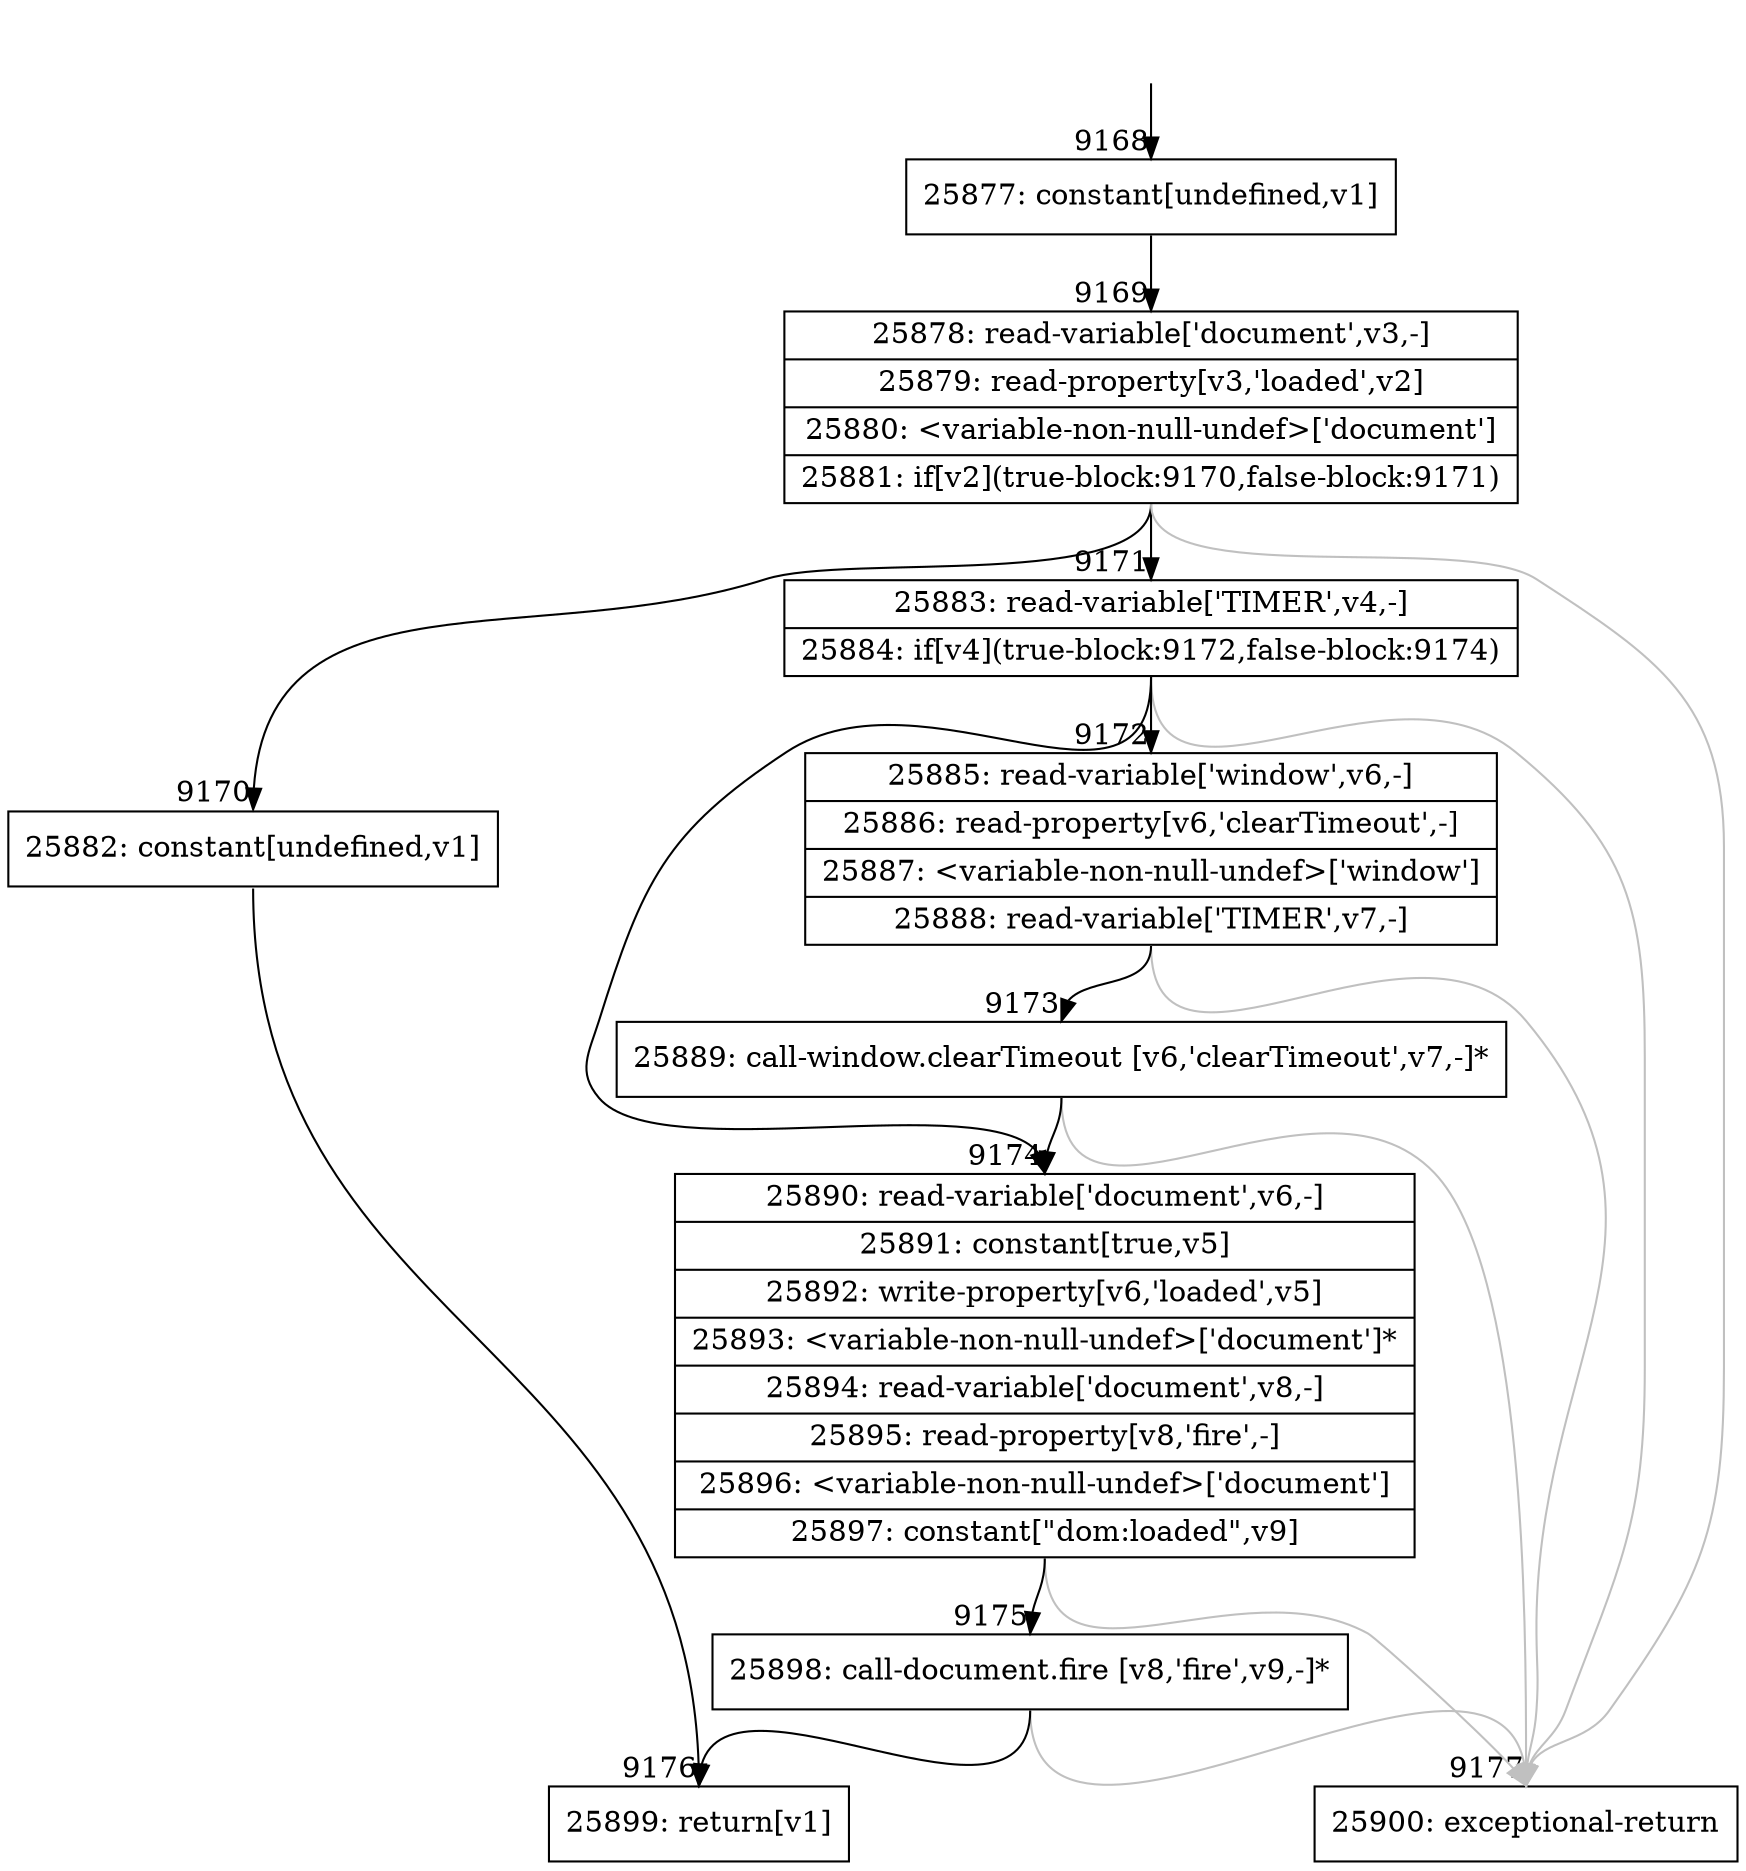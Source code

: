 digraph {
rankdir="TD"
BB_entry697[shape=none,label=""];
BB_entry697 -> BB9168 [tailport=s, headport=n, headlabel="    9168"]
BB9168 [shape=record label="{25877: constant[undefined,v1]}" ] 
BB9168 -> BB9169 [tailport=s, headport=n, headlabel="      9169"]
BB9169 [shape=record label="{25878: read-variable['document',v3,-]|25879: read-property[v3,'loaded',v2]|25880: \<variable-non-null-undef\>['document']|25881: if[v2](true-block:9170,false-block:9171)}" ] 
BB9169 -> BB9170 [tailport=s, headport=n, headlabel="      9170"]
BB9169 -> BB9171 [tailport=s, headport=n, headlabel="      9171"]
BB9169 -> BB9177 [tailport=s, headport=n, color=gray, headlabel="      9177"]
BB9170 [shape=record label="{25882: constant[undefined,v1]}" ] 
BB9170 -> BB9176 [tailport=s, headport=n, headlabel="      9176"]
BB9171 [shape=record label="{25883: read-variable['TIMER',v4,-]|25884: if[v4](true-block:9172,false-block:9174)}" ] 
BB9171 -> BB9172 [tailport=s, headport=n, headlabel="      9172"]
BB9171 -> BB9174 [tailport=s, headport=n, headlabel="      9174"]
BB9171 -> BB9177 [tailport=s, headport=n, color=gray]
BB9172 [shape=record label="{25885: read-variable['window',v6,-]|25886: read-property[v6,'clearTimeout',-]|25887: \<variable-non-null-undef\>['window']|25888: read-variable['TIMER',v7,-]}" ] 
BB9172 -> BB9173 [tailport=s, headport=n, headlabel="      9173"]
BB9172 -> BB9177 [tailport=s, headport=n, color=gray]
BB9173 [shape=record label="{25889: call-window.clearTimeout [v6,'clearTimeout',v7,-]*}" ] 
BB9173 -> BB9174 [tailport=s, headport=n]
BB9173 -> BB9177 [tailport=s, headport=n, color=gray]
BB9174 [shape=record label="{25890: read-variable['document',v6,-]|25891: constant[true,v5]|25892: write-property[v6,'loaded',v5]|25893: \<variable-non-null-undef\>['document']*|25894: read-variable['document',v8,-]|25895: read-property[v8,'fire',-]|25896: \<variable-non-null-undef\>['document']|25897: constant[\"dom:loaded\",v9]}" ] 
BB9174 -> BB9175 [tailport=s, headport=n, headlabel="      9175"]
BB9174 -> BB9177 [tailport=s, headport=n, color=gray]
BB9175 [shape=record label="{25898: call-document.fire [v8,'fire',v9,-]*}" ] 
BB9175 -> BB9176 [tailport=s, headport=n]
BB9175 -> BB9177 [tailport=s, headport=n, color=gray]
BB9176 [shape=record label="{25899: return[v1]}" ] 
BB9177 [shape=record label="{25900: exceptional-return}" ] 
//#$~ 7241
}
